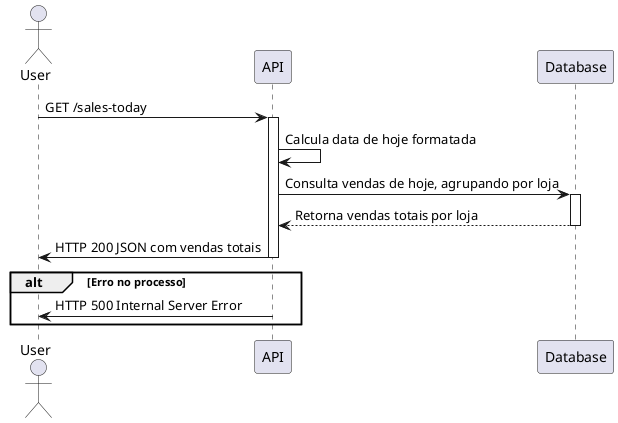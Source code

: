 @startuml

actor User
participant "API" as API
participant "Database" as DB

User -> API: GET /sales-today
activate API

API -> API: Calcula data de hoje formatada

API -> DB: Consulta vendas de hoje, agrupando por loja
activate DB
DB --> API: Retorna vendas totais por loja

deactivate DB

API -> User: HTTP 200 JSON com vendas totais

deactivate API

alt Erro no processo
    API -> User: HTTP 500 Internal Server Error
end

@enduml
